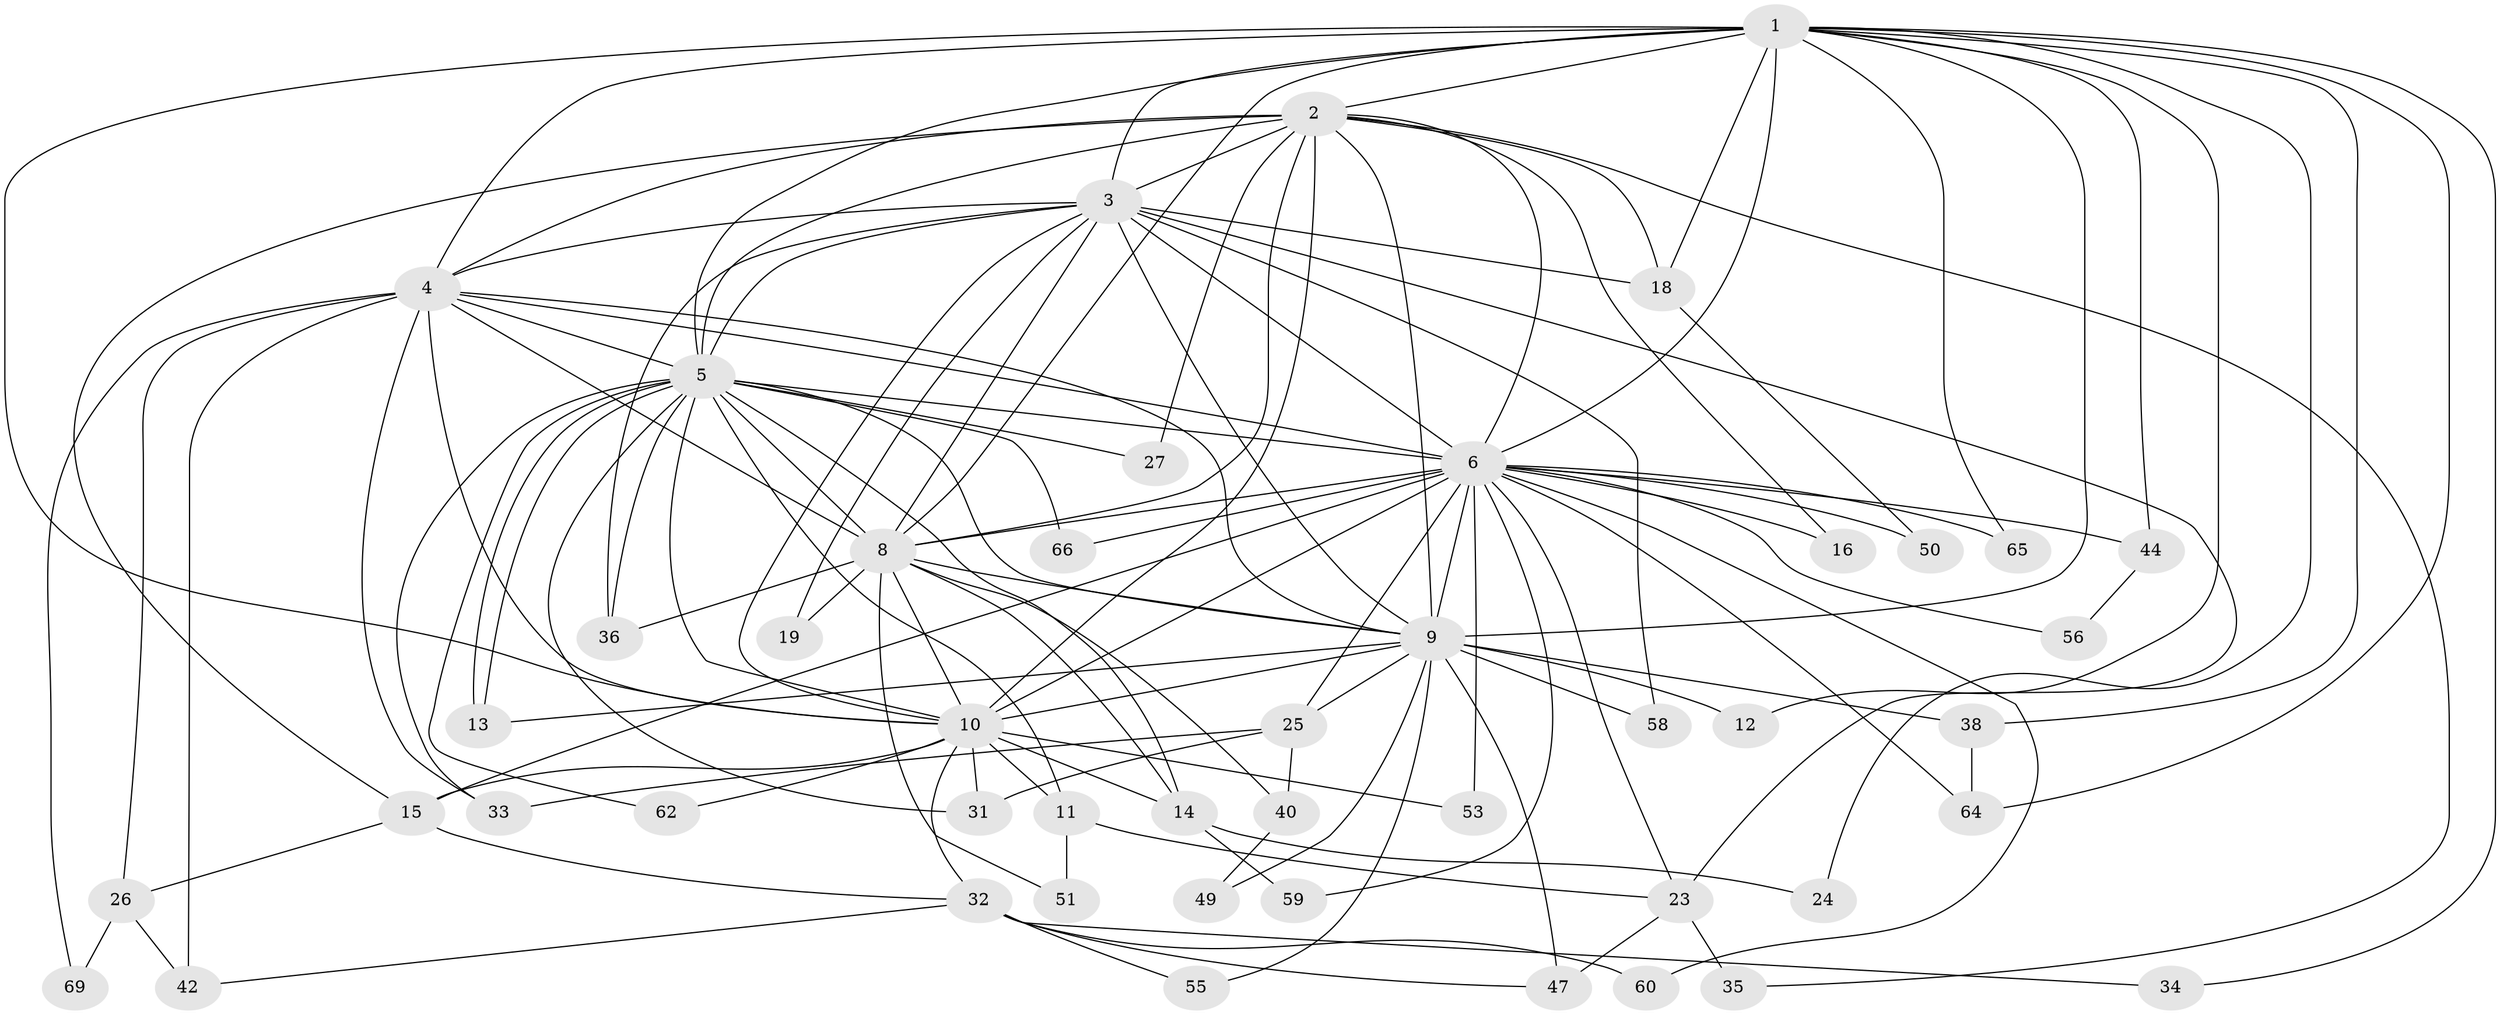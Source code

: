 // original degree distribution, {17: 0.043478260869565216, 15: 0.043478260869565216, 19: 0.028985507246376812, 18: 0.014492753623188406, 14: 0.014492753623188406, 4: 0.057971014492753624, 2: 0.4927536231884058, 3: 0.2318840579710145, 6: 0.043478260869565216, 5: 0.028985507246376812}
// Generated by graph-tools (version 1.1) at 2025/41/03/06/25 10:41:33]
// undirected, 47 vertices, 123 edges
graph export_dot {
graph [start="1"]
  node [color=gray90,style=filled];
  1 [super="+37"];
  2 [super="+17"];
  3 [super="+48"];
  4 [super="+21"];
  5 [super="+61"];
  6 [super="+7"];
  8 [super="+20"];
  9 [super="+30"];
  10 [super="+22"];
  11;
  12;
  13 [super="+67"];
  14 [super="+45"];
  15 [super="+29"];
  16;
  18 [super="+41"];
  19;
  23 [super="+57"];
  24;
  25 [super="+28"];
  26 [super="+63"];
  27;
  31 [super="+39"];
  32 [super="+52"];
  33 [super="+54"];
  34;
  35 [super="+43"];
  36;
  38;
  40 [super="+46"];
  42;
  44;
  47;
  49;
  50;
  51;
  53;
  55;
  56;
  58;
  59;
  60;
  62;
  64 [super="+68"];
  65;
  66;
  69;
  1 -- 2;
  1 -- 3;
  1 -- 4;
  1 -- 5;
  1 -- 6 [weight=3];
  1 -- 8;
  1 -- 9;
  1 -- 10;
  1 -- 12;
  1 -- 24;
  1 -- 34;
  1 -- 38;
  1 -- 44;
  1 -- 64;
  1 -- 65;
  1 -- 18;
  2 -- 3;
  2 -- 4 [weight=3];
  2 -- 5;
  2 -- 6 [weight=2];
  2 -- 8;
  2 -- 9;
  2 -- 10;
  2 -- 16;
  2 -- 18;
  2 -- 27;
  2 -- 35;
  2 -- 15;
  3 -- 4;
  3 -- 5;
  3 -- 6 [weight=2];
  3 -- 8;
  3 -- 9 [weight=2];
  3 -- 10;
  3 -- 18;
  3 -- 19;
  3 -- 23;
  3 -- 36;
  3 -- 58;
  4 -- 5;
  4 -- 6 [weight=2];
  4 -- 8;
  4 -- 9;
  4 -- 10;
  4 -- 26;
  4 -- 33;
  4 -- 42;
  4 -- 69;
  5 -- 6 [weight=2];
  5 -- 8;
  5 -- 9;
  5 -- 10;
  5 -- 11;
  5 -- 13;
  5 -- 13;
  5 -- 14;
  5 -- 27;
  5 -- 33;
  5 -- 62;
  5 -- 66;
  5 -- 36;
  5 -- 31;
  6 -- 8 [weight=3];
  6 -- 9 [weight=3];
  6 -- 10 [weight=2];
  6 -- 15;
  6 -- 25 [weight=2];
  6 -- 50;
  6 -- 56;
  6 -- 59;
  6 -- 66;
  6 -- 64;
  6 -- 65;
  6 -- 16;
  6 -- 44;
  6 -- 53;
  6 -- 60;
  6 -- 23;
  8 -- 9;
  8 -- 10;
  8 -- 19;
  8 -- 36;
  8 -- 51;
  8 -- 40;
  8 -- 14;
  9 -- 10;
  9 -- 12;
  9 -- 25;
  9 -- 38;
  9 -- 47;
  9 -- 49;
  9 -- 55;
  9 -- 58;
  9 -- 13;
  10 -- 11;
  10 -- 14 [weight=2];
  10 -- 15;
  10 -- 31;
  10 -- 32;
  10 -- 53;
  10 -- 62;
  11 -- 23;
  11 -- 51;
  14 -- 24;
  14 -- 59;
  15 -- 26;
  15 -- 32;
  18 -- 50;
  23 -- 35 [weight=2];
  23 -- 47;
  25 -- 31;
  25 -- 40 [weight=2];
  25 -- 33;
  26 -- 69;
  26 -- 42;
  32 -- 34;
  32 -- 42;
  32 -- 60;
  32 -- 55;
  32 -- 47;
  38 -- 64;
  40 -- 49;
  44 -- 56;
}
